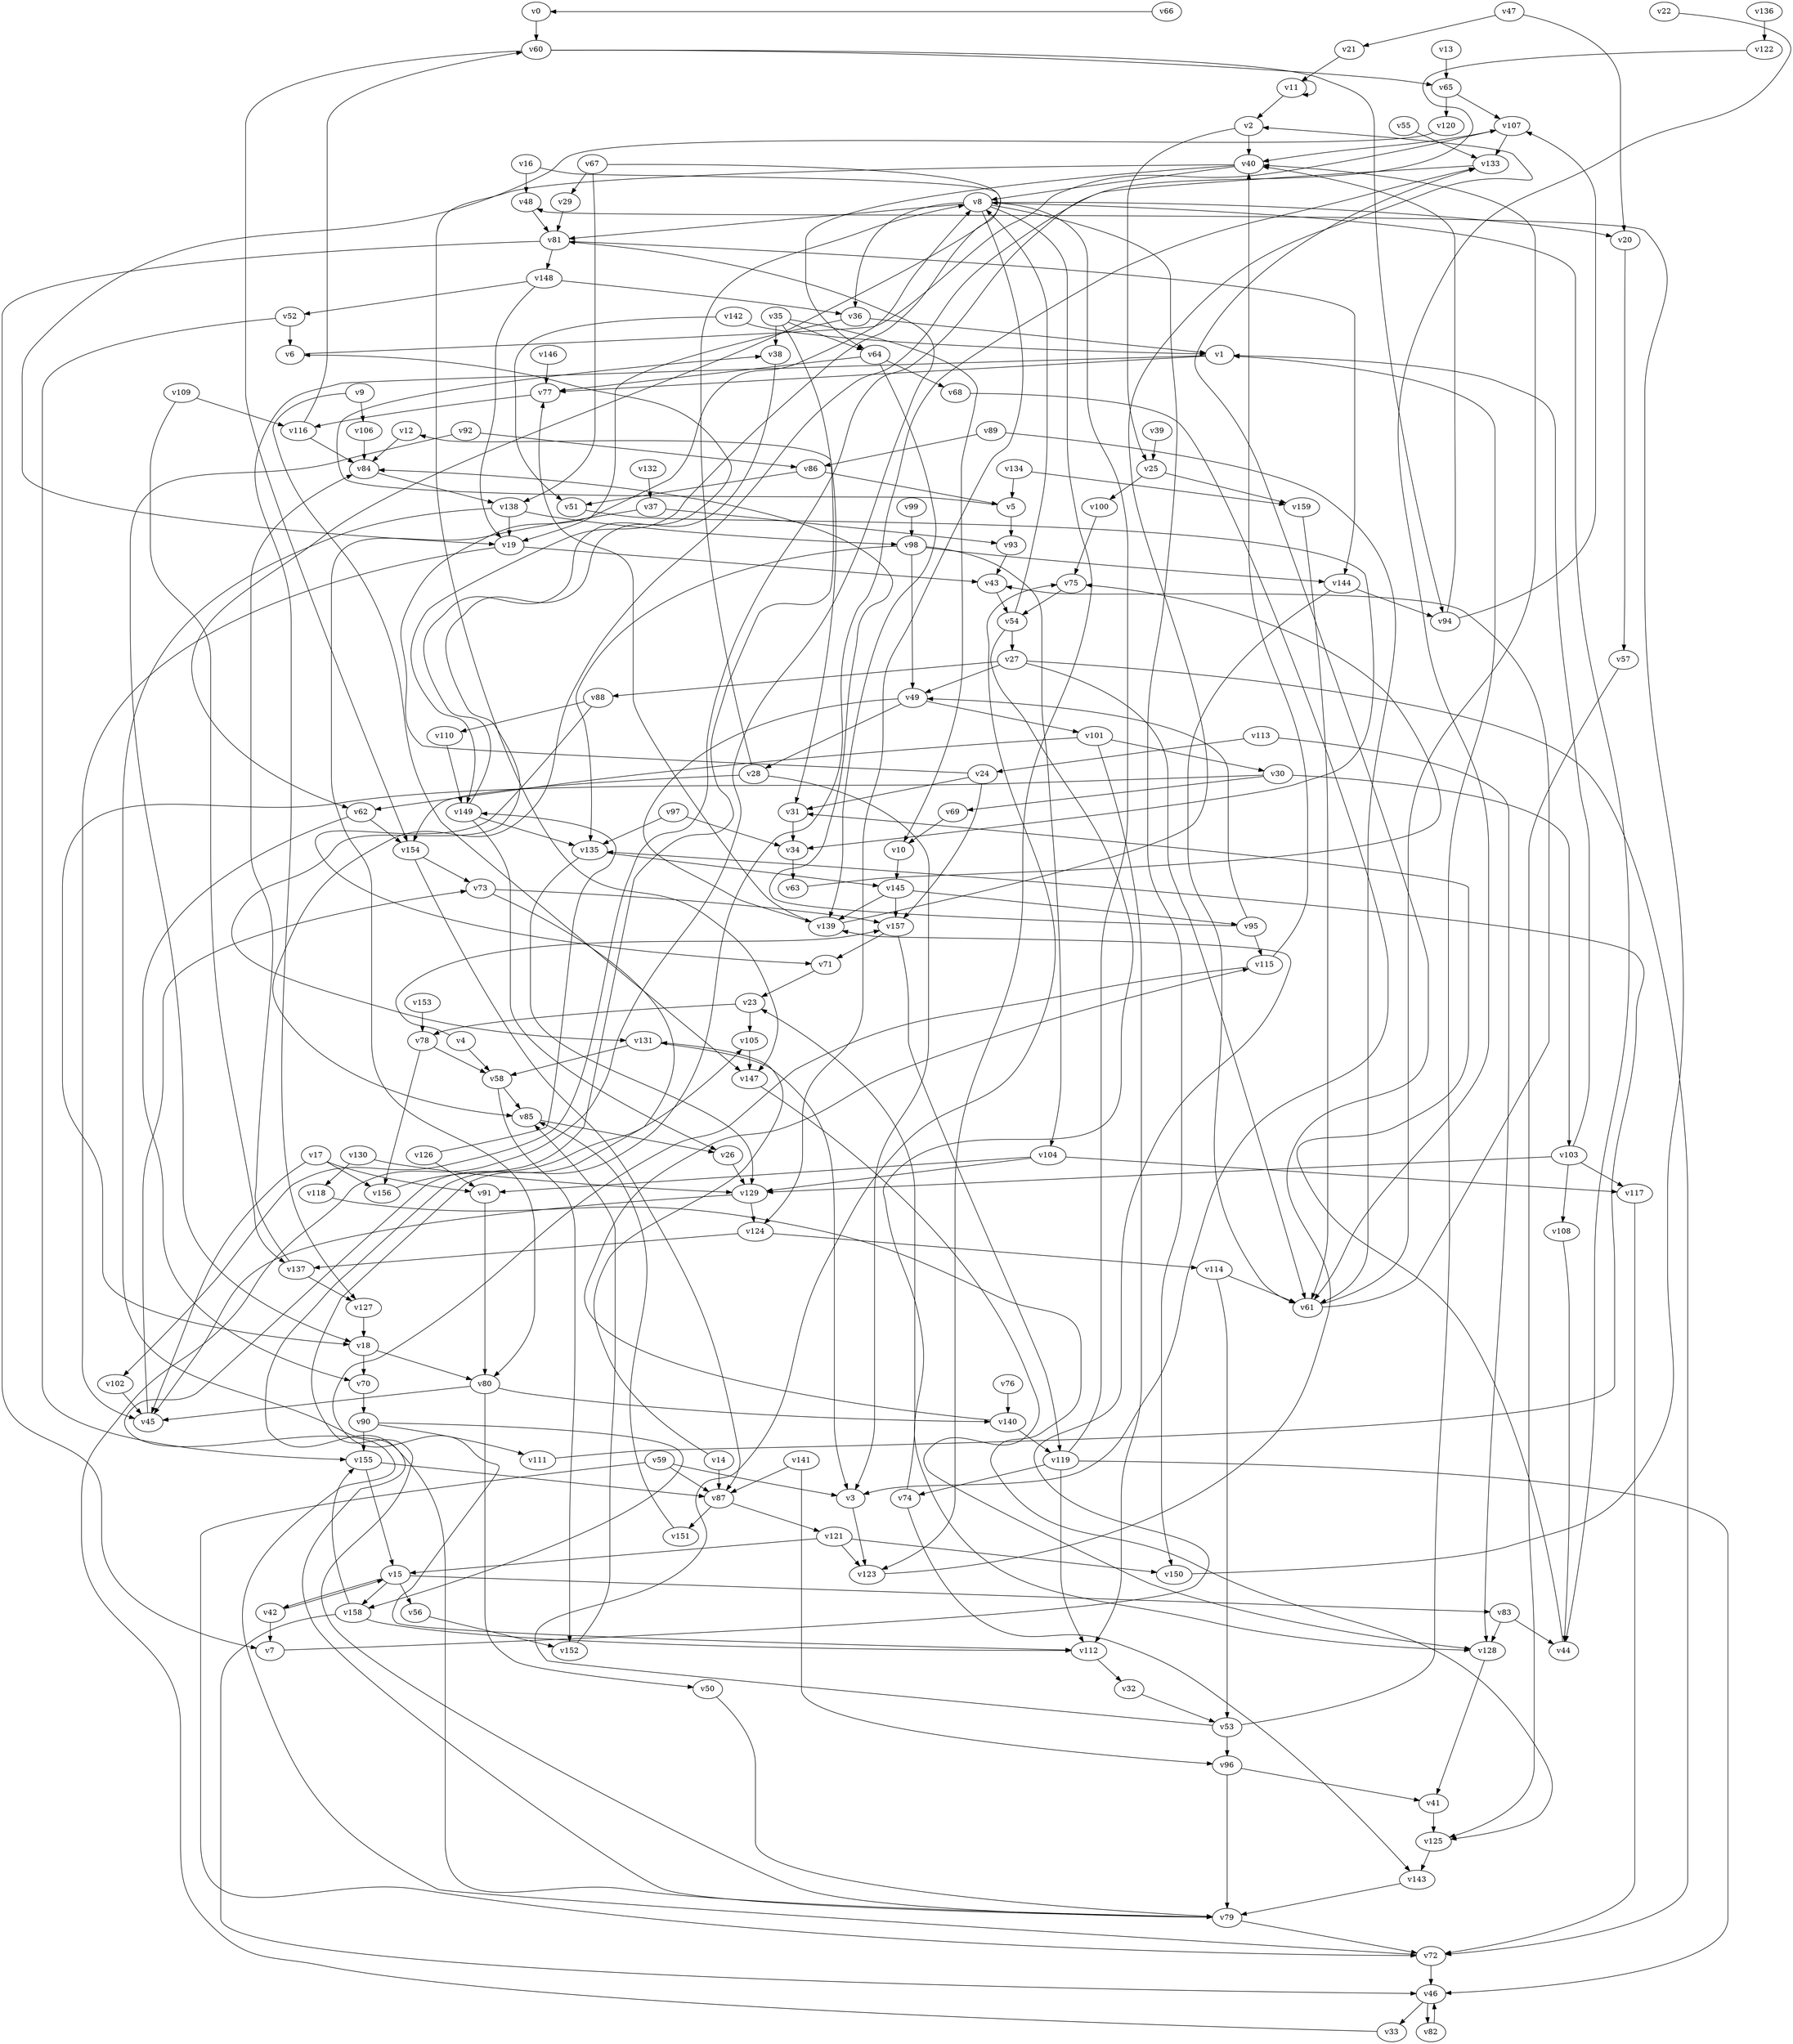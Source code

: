 // Benchmark game 229 - 160 vertices
// time_bound: 8
// targets: v75
digraph G {
    v0 [name="v0", player=0];
    v1 [name="v1", player=1];
    v2 [name="v2", player=1];
    v3 [name="v3", player=1];
    v4 [name="v4", player=1];
    v5 [name="v5", player=1];
    v6 [name="v6", player=0];
    v7 [name="v7", player=1];
    v8 [name="v8", player=0];
    v9 [name="v9", player=0];
    v10 [name="v10", player=0];
    v11 [name="v11", player=0];
    v12 [name="v12", player=0];
    v13 [name="v13", player=0];
    v14 [name="v14", player=1];
    v15 [name="v15", player=1];
    v16 [name="v16", player=1];
    v17 [name="v17", player=0];
    v18 [name="v18", player=1];
    v19 [name="v19", player=1];
    v20 [name="v20", player=0];
    v21 [name="v21", player=0];
    v22 [name="v22", player=1];
    v23 [name="v23", player=1];
    v24 [name="v24", player=1];
    v25 [name="v25", player=1];
    v26 [name="v26", player=0];
    v27 [name="v27", player=0];
    v28 [name="v28", player=0];
    v29 [name="v29", player=0];
    v30 [name="v30", player=0];
    v31 [name="v31", player=1];
    v32 [name="v32", player=1];
    v33 [name="v33", player=0];
    v34 [name="v34", player=0];
    v35 [name="v35", player=0];
    v36 [name="v36", player=1];
    v37 [name="v37", player=1];
    v38 [name="v38", player=1];
    v39 [name="v39", player=0];
    v40 [name="v40", player=1];
    v41 [name="v41", player=0];
    v42 [name="v42", player=1];
    v43 [name="v43", player=1];
    v44 [name="v44", player=1];
    v45 [name="v45", player=0];
    v46 [name="v46", player=0];
    v47 [name="v47", player=0];
    v48 [name="v48", player=1];
    v49 [name="v49", player=1];
    v50 [name="v50", player=1];
    v51 [name="v51", player=1];
    v52 [name="v52", player=0];
    v53 [name="v53", player=0];
    v54 [name="v54", player=0];
    v55 [name="v55", player=0];
    v56 [name="v56", player=1];
    v57 [name="v57", player=1];
    v58 [name="v58", player=1];
    v59 [name="v59", player=1];
    v60 [name="v60", player=0];
    v61 [name="v61", player=1];
    v62 [name="v62", player=1];
    v63 [name="v63", player=0];
    v64 [name="v64", player=0];
    v65 [name="v65", player=1];
    v66 [name="v66", player=0];
    v67 [name="v67", player=0];
    v68 [name="v68", player=1];
    v69 [name="v69", player=0];
    v70 [name="v70", player=1];
    v71 [name="v71", player=0];
    v72 [name="v72", player=0];
    v73 [name="v73", player=1];
    v74 [name="v74", player=0];
    v75 [name="v75", player=0, target=1];
    v76 [name="v76", player=0];
    v77 [name="v77", player=1];
    v78 [name="v78", player=0];
    v79 [name="v79", player=1];
    v80 [name="v80", player=1];
    v81 [name="v81", player=0];
    v82 [name="v82", player=1];
    v83 [name="v83", player=0];
    v84 [name="v84", player=1];
    v85 [name="v85", player=0];
    v86 [name="v86", player=1];
    v87 [name="v87", player=1];
    v88 [name="v88", player=1];
    v89 [name="v89", player=1];
    v90 [name="v90", player=1];
    v91 [name="v91", player=0];
    v92 [name="v92", player=0];
    v93 [name="v93", player=1];
    v94 [name="v94", player=1];
    v95 [name="v95", player=0];
    v96 [name="v96", player=0];
    v97 [name="v97", player=0];
    v98 [name="v98", player=1];
    v99 [name="v99", player=1];
    v100 [name="v100", player=1];
    v101 [name="v101", player=0];
    v102 [name="v102", player=0];
    v103 [name="v103", player=0];
    v104 [name="v104", player=1];
    v105 [name="v105", player=0];
    v106 [name="v106", player=1];
    v107 [name="v107", player=0];
    v108 [name="v108", player=1];
    v109 [name="v109", player=1];
    v110 [name="v110", player=1];
    v111 [name="v111", player=1];
    v112 [name="v112", player=1];
    v113 [name="v113", player=0];
    v114 [name="v114", player=1];
    v115 [name="v115", player=0];
    v116 [name="v116", player=0];
    v117 [name="v117", player=1];
    v118 [name="v118", player=0];
    v119 [name="v119", player=0];
    v120 [name="v120", player=1];
    v121 [name="v121", player=0];
    v122 [name="v122", player=0];
    v123 [name="v123", player=0];
    v124 [name="v124", player=1];
    v125 [name="v125", player=1];
    v126 [name="v126", player=0];
    v127 [name="v127", player=0];
    v128 [name="v128", player=1];
    v129 [name="v129", player=0];
    v130 [name="v130", player=0];
    v131 [name="v131", player=1];
    v132 [name="v132", player=1];
    v133 [name="v133", player=1];
    v134 [name="v134", player=0];
    v135 [name="v135", player=1];
    v136 [name="v136", player=0];
    v137 [name="v137", player=1];
    v138 [name="v138", player=0];
    v139 [name="v139", player=1];
    v140 [name="v140", player=1];
    v141 [name="v141", player=0];
    v142 [name="v142", player=1];
    v143 [name="v143", player=0];
    v144 [name="v144", player=0];
    v145 [name="v145", player=0];
    v146 [name="v146", player=1];
    v147 [name="v147", player=0];
    v148 [name="v148", player=1];
    v149 [name="v149", player=0];
    v150 [name="v150", player=1];
    v151 [name="v151", player=0];
    v152 [name="v152", player=0];
    v153 [name="v153", player=1];
    v154 [name="v154", player=0];
    v155 [name="v155", player=0];
    v156 [name="v156", player=1];
    v157 [name="v157", player=1];
    v158 [name="v158", player=0];
    v159 [name="v159", player=1];

    v0 -> v60;
    v1 -> v127;
    v2 -> v25;
    v3 -> v123;
    v4 -> v157 [constraint="t mod 3 == 0"];
    v5 -> v38 [constraint="t >= 3"];
    v6 -> v107 [constraint="t mod 3 == 1"];
    v7 -> v139 [constraint="t < 5"];
    v8 -> v123;
    v9 -> v147;
    v10 -> v145;
    v11 -> v2;
    v12 -> v84;
    v13 -> v65;
    v14 -> v131 [constraint="t mod 4 == 0"];
    v15 -> v42;
    v16 -> v149 [constraint="t >= 2"];
    v17 -> v156;
    v18 -> v70;
    v19 -> v43;
    v20 -> v57;
    v21 -> v11;
    v22 -> v61 [constraint="t mod 2 == 0"];
    v23 -> v105;
    v24 -> v8 [constraint="t mod 2 == 1"];
    v25 -> v159;
    v26 -> v129;
    v27 -> v61;
    v28 -> v154;
    v29 -> v81;
    v30 -> v18 [constraint="t < 8"];
    v31 -> v34;
    v32 -> v53;
    v33 -> v81 [constraint="t mod 4 == 2"];
    v34 -> v63;
    v35 -> v38;
    v36 -> v1;
    v37 -> v80;
    v38 -> v131 [constraint="t mod 3 == 1"];
    v39 -> v25;
    v40 -> v147;
    v41 -> v125;
    v42 -> v15;
    v43 -> v54;
    v44 -> v31 [constraint="t mod 2 == 1"];
    v45 -> v73;
    v46 -> v33;
    v47 -> v20;
    v48 -> v81;
    v49 -> v28;
    v50 -> v79;
    v51 -> v34 [constraint="t >= 3"];
    v52 -> v155;
    v53 -> v75 [constraint="t < 8"];
    v54 -> v128 [constraint="t mod 3 == 0"];
    v55 -> v133;
    v56 -> v152;
    v57 -> v125;
    v58 -> v85;
    v59 -> v87;
    v60 -> v154;
    v61 -> v43 [constraint="t mod 2 == 1"];
    v62 -> v154;
    v63 -> v75 [constraint="t < 14"];
    v64 -> v68;
    v65 -> v120;
    v66 -> v0 [constraint="t < 7"];
    v67 -> v62 [constraint="t < 13"];
    v68 -> v3 [constraint="t < 9"];
    v69 -> v10;
    v70 -> v90;
    v71 -> v23;
    v72 -> v105 [constraint="t >= 5"];
    v73 -> v79 [constraint="t >= 4"];
    v74 -> v143 [constraint="t mod 5 == 0"];
    v75 -> v54;
    v76 -> v140;
    v77 -> v116;
    v78 -> v156;
    v79 -> v133 [constraint="t >= 2"];
    v80 -> v45;
    v81 -> v148;
    v82 -> v46;
    v83 -> v128;
    v84 -> v138;
    v85 -> v26;
    v86 -> v5;
    v87 -> v121;
    v88 -> v71 [constraint="t >= 1"];
    v89 -> v61;
    v90 -> v158 [constraint="t mod 3 == 0"];
    v91 -> v80;
    v92 -> v18;
    v93 -> v43;
    v94 -> v40;
    v95 -> v84 [constraint="t < 9"];
    v96 -> v79;
    v97 -> v34;
    v98 -> v144;
    v99 -> v98;
    v100 -> v75;
    v101 -> v62;
    v102 -> v45;
    v103 -> v1;
    v104 -> v129 [constraint="t >= 2"];
    v105 -> v147;
    v106 -> v84;
    v107 -> v133;
    v108 -> v44;
    v109 -> v137;
    v110 -> v149;
    v111 -> v135 [constraint="t mod 4 == 3"];
    v112 -> v32;
    v113 -> v128;
    v114 -> v61;
    v115 -> v112 [constraint="t >= 5"];
    v116 -> v84;
    v117 -> v72;
    v118 -> v125 [constraint="t mod 2 == 1"];
    v119 -> v8;
    v120 -> v19 [constraint="t >= 3"];
    v121 -> v123;
    v122 -> v102 [constraint="t >= 1"];
    v123 -> v133 [constraint="t < 12"];
    v124 -> v137;
    v125 -> v143;
    v126 -> v149 [constraint="t >= 2"];
    v127 -> v18;
    v128 -> v41;
    v129 -> v45 [constraint="t >= 1"];
    v130 -> v118;
    v131 -> v58;
    v132 -> v37;
    v133 -> v85 [constraint="t mod 5 == 2"];
    v134 -> v159;
    v135 -> v129;
    v136 -> v122;
    v137 -> v127;
    v138 -> v19;
    v139 -> v2 [constraint="t mod 5 == 0"];
    v140 -> v115 [constraint="t < 12"];
    v141 -> v87;
    v142 -> v51;
    v143 -> v79;
    v144 -> v61;
    v145 -> v95;
    v146 -> v77;
    v147 -> v128 [constraint="t >= 2"];
    v148 -> v52;
    v149 -> v6 [constraint="t >= 5"];
    v150 -> v48 [constraint="t mod 2 == 1"];
    v151 -> v85;
    v152 -> v85;
    v153 -> v78;
    v154 -> v73;
    v155 -> v15;
    v156 -> v12 [constraint="t >= 1"];
    v157 -> v71;
    v158 -> v155;
    v159 -> v61;
    v101 -> v30;
    v60 -> v65;
    v103 -> v117;
    v90 -> v111;
    v60 -> v94;
    v28 -> v8;
    v67 -> v29;
    v113 -> v24;
    v35 -> v10;
    v27 -> v72;
    v24 -> v31;
    v98 -> v49;
    v104 -> v91;
    v52 -> v6;
    v148 -> v36;
    v144 -> v94;
    v73 -> v157;
    v59 -> v72;
    v1 -> v77;
    v16 -> v48;
    v137 -> v84;
    v40 -> v64;
    v87 -> v151;
    v61 -> v40;
    v145 -> v139;
    v78 -> v58;
    v86 -> v51;
    v130 -> v129;
    v37 -> v93;
    v65 -> v107;
    v54 -> v27;
    v11 -> v11;
    v54 -> v8;
    v95 -> v115;
    v8 -> v124;
    v109 -> v116;
    v64 -> v139;
    v88 -> v110;
    v139 -> v77;
    v145 -> v157;
    v98 -> v135;
    v8 -> v44;
    v154 -> v87;
    v96 -> v41;
    v49 -> v139;
    v155 -> v87;
    v14 -> v87;
    v35 -> v31;
    v104 -> v117;
    v158 -> v46;
    v124 -> v114;
    v19 -> v45;
    v142 -> v1;
    v35 -> v64;
    v17 -> v91;
    v135 -> v145;
    v8 -> v20;
    v149 -> v26;
    v18 -> v80;
    v121 -> v15;
    v53 -> v96;
    v23 -> v78;
    v47 -> v21;
    v94 -> v107;
    v138 -> v79;
    v74 -> v23;
    v80 -> v50;
    v149 -> v135;
    v121 -> v150;
    v119 -> v74;
    v140 -> v119;
    v81 -> v144;
    v107 -> v40;
    v134 -> v5;
    v158 -> v112;
    v129 -> v124;
    v98 -> v104;
    v119 -> v46;
    v103 -> v108;
    v119 -> v112;
    v30 -> v69;
    v95 -> v49;
    v25 -> v100;
    v116 -> v60;
    v53 -> v1;
    v138 -> v98;
    v28 -> v3;
    v17 -> v45;
    v15 -> v158;
    v81 -> v7;
    v67 -> v138;
    v97 -> v135;
    v141 -> v96;
    v126 -> v91;
    v58 -> v152;
    v8 -> v81;
    v101 -> v112;
    v92 -> v86;
    v2 -> v40;
    v27 -> v49;
    v42 -> v7;
    v103 -> v129;
    v36 -> v19;
    v114 -> v53;
    v49 -> v101;
    v27 -> v88;
    v15 -> v56;
    v9 -> v106;
    v8 -> v150;
    v157 -> v119;
    v115 -> v40;
    v40 -> v8;
    v79 -> v72;
    v46 -> v82;
    v15 -> v83;
    v4 -> v58;
    v72 -> v46;
    v59 -> v3;
    v90 -> v155;
    v83 -> v44;
    v64 -> v77;
    v89 -> v86;
    v131 -> v3;
    v80 -> v140;
    v5 -> v93;
    v62 -> v70;
    v148 -> v19;
    v24 -> v157;
    v30 -> v103;
    v8 -> v36;
}
